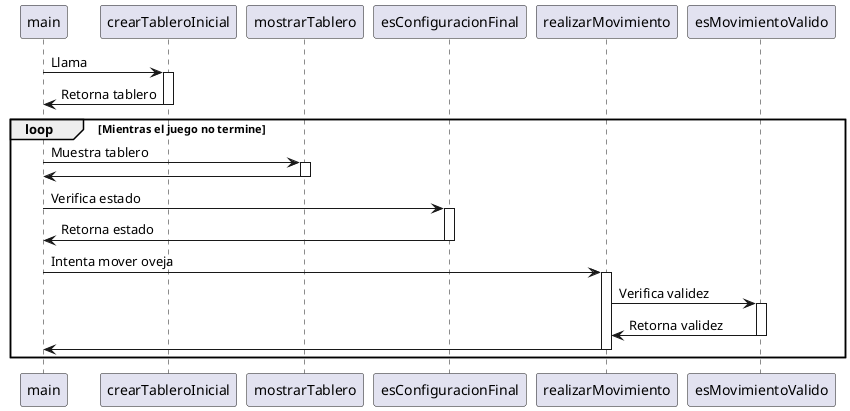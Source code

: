 @startuml
participant "main" as main
participant "crearTableroInicial" as crearTablero
participant "mostrarTablero" as mostrar
participant "esConfiguracionFinal" as esFinal
participant "realizarMovimiento" as mover
participant "esMovimientoValido" as esValido

main -> crearTablero: Llama
activate crearTablero
crearTablero -> main: Retorna tablero
deactivate crearTablero

loop Mientras el juego no termine
    main -> mostrar: Muestra tablero
    activate mostrar
    mostrar -> main:
    deactivate mostrar

    main -> esFinal: Verifica estado
    activate esFinal
    esFinal -> main: Retorna estado
    deactivate esFinal

    main -> mover: Intenta mover oveja
    activate mover
    mover -> esValido: Verifica validez
    activate esValido
    esValido -> mover: Retorna validez
    deactivate esValido
    mover -> main:
    deactivate mover
end

@enduml
